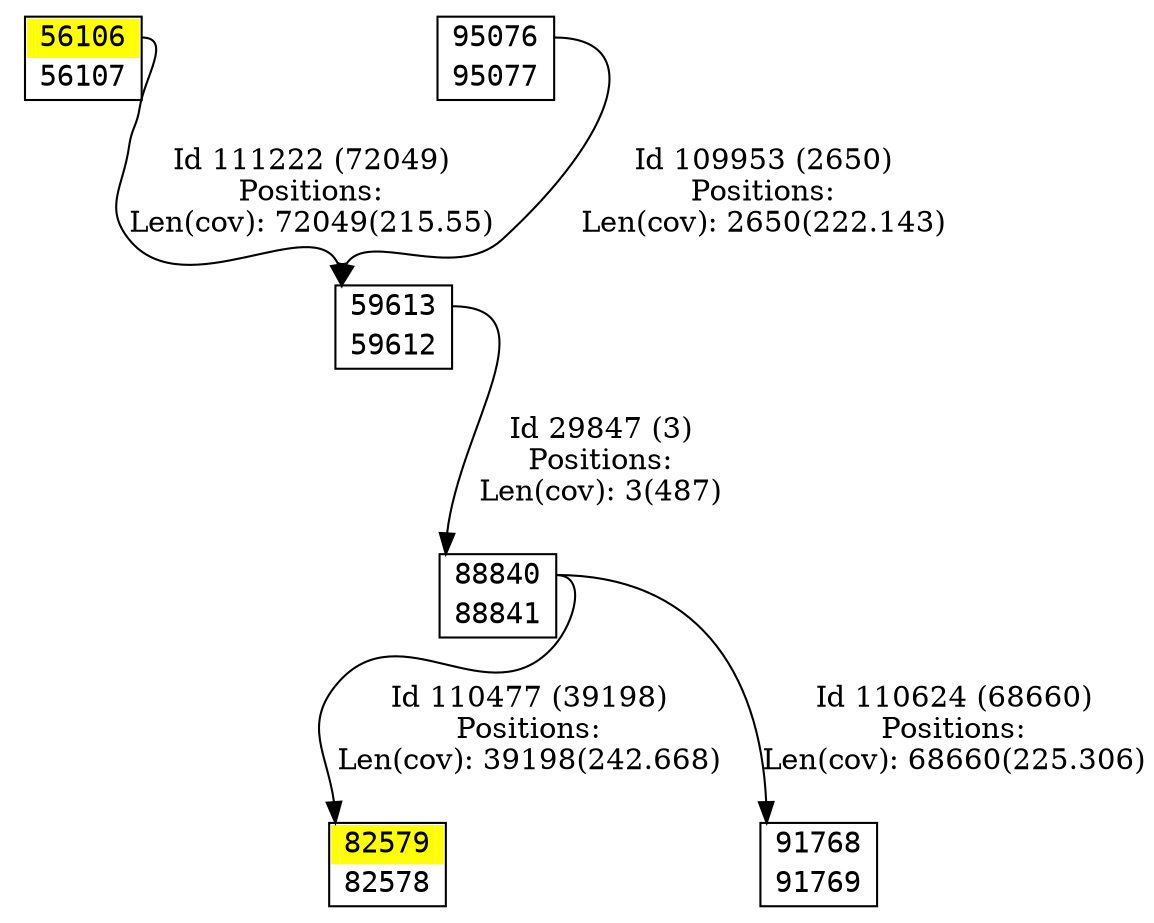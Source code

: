 digraph graph_picture {
node[fontname=<Courier> ,penwidth=<1.8> ,shape=<plaintext> ]
vertex_56106_56107[label=<<TABLE BORDER="1" CELLSPACING="0" >
<TR><TD BORDER="0" PORT = "port_56106_in" color="yellow" bgcolor="yellow" ></TD><TD BORDER="0" color="yellow" bgcolor="yellow" >56106</TD><TD BORDER="0" PORT = "port_56106_out" color="yellow" bgcolor="yellow" ></TD></TR>
<TR><TD BORDER="0" PORT = "port_56107_out" color="white" bgcolor="white" ></TD><TD BORDER="0" color="white" bgcolor="white" >56107</TD><TD BORDER="0" PORT = "port_56107_in" color="white" bgcolor="white" ></TD></TR>
</TABLE>> ,color=<black> ,URL=</vertex/56106.svg> ]
vertex_59612_59613[label=<<TABLE BORDER="1" CELLSPACING="0" >
<TR><TD BORDER="0" PORT = "port_59613_in" color="white" bgcolor="white" ></TD><TD BORDER="0" color="white" bgcolor="white" >59613</TD><TD BORDER="0" PORT = "port_59613_out" color="white" bgcolor="white" ></TD></TR>
<TR><TD BORDER="0" PORT = "port_59612_out" color="white" bgcolor="white" ></TD><TD BORDER="0" color="white" bgcolor="white" >59612</TD><TD BORDER="0" PORT = "port_59612_in" color="white" bgcolor="white" ></TD></TR>
</TABLE>> ,color=<black> ,URL=</vertex/59613.svg> ]
vertex_82578_82579[label=<<TABLE BORDER="1" CELLSPACING="0" >
<TR><TD BORDER="0" PORT = "port_82579_in" color="yellow" bgcolor="yellow" ></TD><TD BORDER="0" color="yellow" bgcolor="yellow" >82579</TD><TD BORDER="0" PORT = "port_82579_out" color="yellow" bgcolor="yellow" ></TD></TR>
<TR><TD BORDER="0" PORT = "port_82578_out" color="white" bgcolor="white" ></TD><TD BORDER="0" color="white" bgcolor="white" >82578</TD><TD BORDER="0" PORT = "port_82578_in" color="white" bgcolor="white" ></TD></TR>
</TABLE>> ,color=<black> ,URL=</vertex/82579.svg> ]
vertex_88840_88841[label=<<TABLE BORDER="1" CELLSPACING="0" >
<TR><TD BORDER="0" PORT = "port_88840_in" color="white" bgcolor="white" ></TD><TD BORDER="0" color="white" bgcolor="white" >88840</TD><TD BORDER="0" PORT = "port_88840_out" color="white" bgcolor="white" ></TD></TR>
<TR><TD BORDER="0" PORT = "port_88841_out" color="white" bgcolor="white" ></TD><TD BORDER="0" color="white" bgcolor="white" >88841</TD><TD BORDER="0" PORT = "port_88841_in" color="white" bgcolor="white" ></TD></TR>
</TABLE>> ,color=<black> ,URL=</vertex/88840.svg> ]
vertex_91768_91769[label=<<TABLE BORDER="1" CELLSPACING="0" >
<TR><TD BORDER="0" PORT = "port_91768_in" color="white" bgcolor="white" ></TD><TD BORDER="0" color="white" bgcolor="white" >91768</TD><TD BORDER="0" PORT = "port_91768_out" color="white" bgcolor="white" ></TD></TR>
<TR><TD BORDER="0" PORT = "port_91769_out" color="white" bgcolor="white" ></TD><TD BORDER="0" color="white" bgcolor="white" >91769</TD><TD BORDER="0" PORT = "port_91769_in" color="white" bgcolor="white" ></TD></TR>
</TABLE>> ,color=<black> ,URL=</vertex/91768.svg> ]
vertex_95076_95077[label=<<TABLE BORDER="1" CELLSPACING="0" >
<TR><TD BORDER="0" PORT = "port_95076_in" color="white" bgcolor="white" ></TD><TD BORDER="0" color="white" bgcolor="white" >95076</TD><TD BORDER="0" PORT = "port_95076_out" color="white" bgcolor="white" ></TD></TR>
<TR><TD BORDER="0" PORT = "port_95077_out" color="white" bgcolor="white" ></TD><TD BORDER="0" color="white" bgcolor="white" >95077</TD><TD BORDER="0" PORT = "port_95077_in" color="white" bgcolor="white" ></TD></TR>
</TABLE>> ,color=<black> ,URL=</vertex/95076.svg> ]
vertex_59612_59613:port_59613_out->vertex_88840_88841:port_88840_in[label="Id 29847 (3)\nPositions:\nLen(cov): 3(487)" ,color=<black> ]
vertex_95076_95077:port_95076_out->vertex_59612_59613:port_59613_in[label="Id 109953 (2650)\nPositions:\nLen(cov): 2650(222.143)" ,color=<black> ]
vertex_88840_88841:port_88840_out->vertex_82578_82579:port_82579_in[label="Id 110477 (39198)\nPositions:\nLen(cov): 39198(242.668)" ,color=<black> ]
vertex_88840_88841:port_88840_out->vertex_91768_91769:port_91768_in[label="Id 110624 (68660)\nPositions:\nLen(cov): 68660(225.306)" ,color=<black> ]
vertex_56106_56107:port_56106_out->vertex_59612_59613:port_59613_in[label="Id 111222 (72049)\nPositions:\nLen(cov): 72049(215.55)" ,color=<black> ]
}
